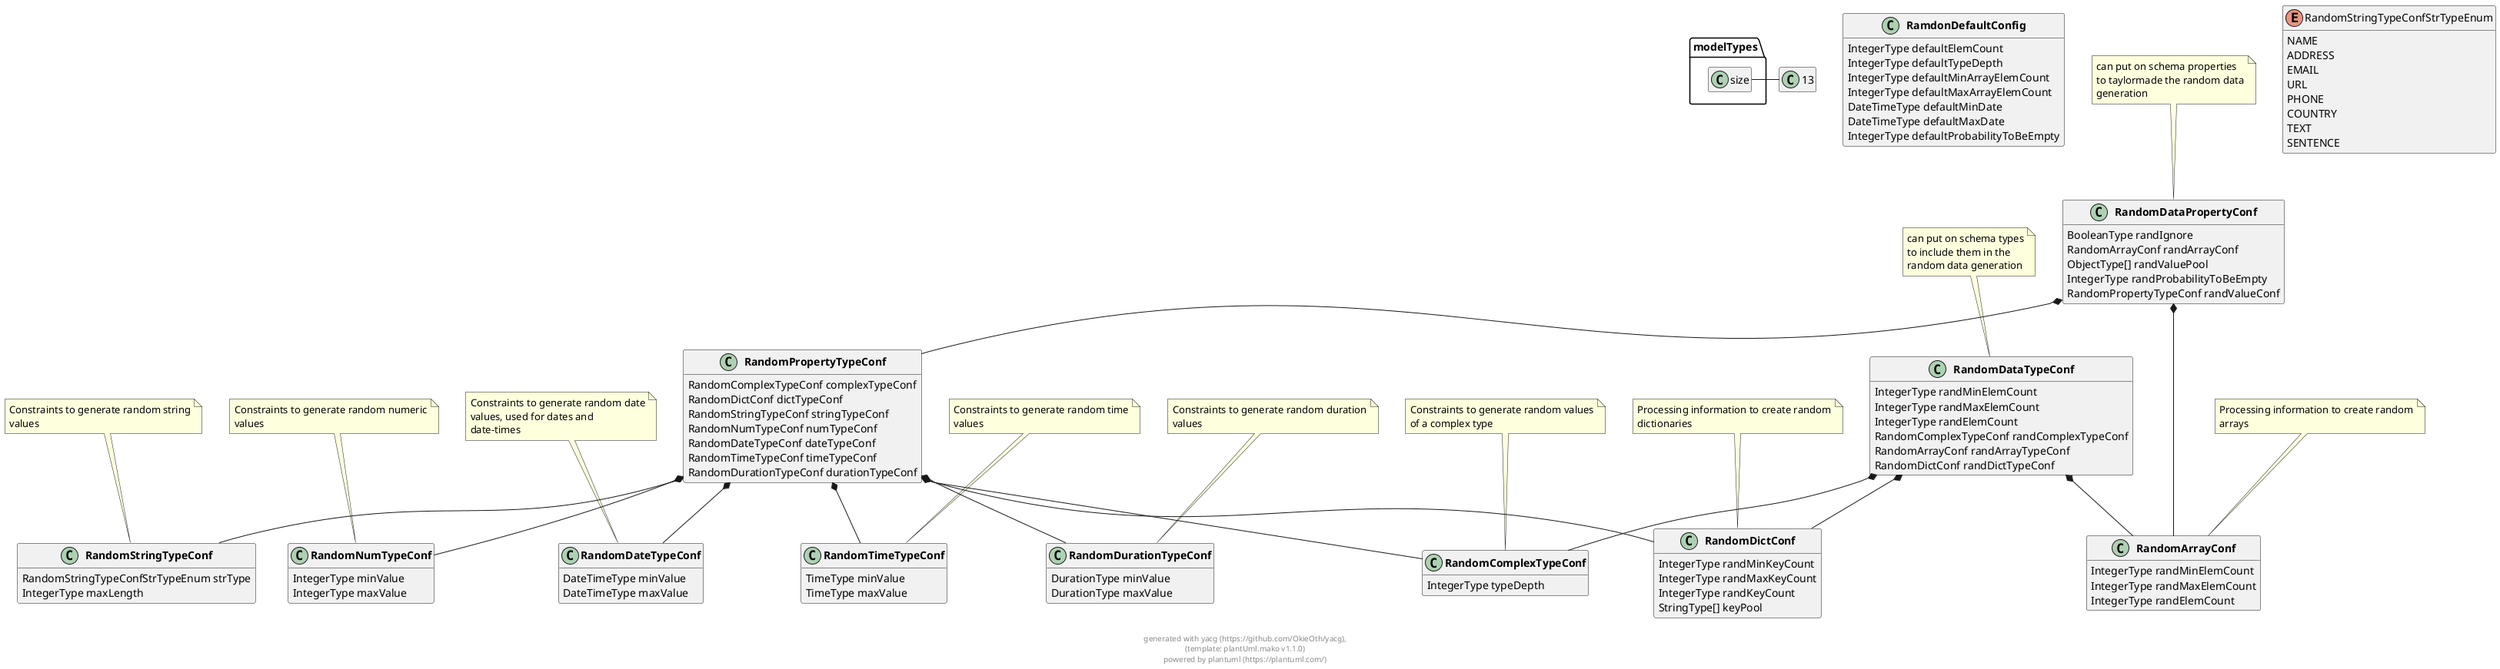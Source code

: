 
@startuml
hide empty methods
hide empty fields

modelTypes.size = 13


class "**RamdonDefaultConfig**" as RamdonDefaultConfig {
        IntegerType defaultElemCount
        IntegerType defaultTypeDepth
        IntegerType defaultMinArrayElemCount
        IntegerType defaultMaxArrayElemCount
        DateTimeType defaultMinDate
        DateTimeType defaultMaxDate
        IntegerType defaultProbabilityToBeEmpty
}

 

class "**RandomDataTypeConf**" as RandomDataTypeConf {
        IntegerType randMinElemCount
        IntegerType randMaxElemCount
        IntegerType randElemCount
        RandomComplexTypeConf randComplexTypeConf
        RandomArrayConf randArrayTypeConf
        RandomDictConf randDictTypeConf
}
note top: can put on schema types\nto include them in the\nrandom data generation

 

class "**RandomComplexTypeConf**" as RandomComplexTypeConf {
        IntegerType typeDepth
}
note top: Constraints to generate random values\nof a complex type

 

class "**RandomArrayConf**" as RandomArrayConf {
        IntegerType randMinElemCount
        IntegerType randMaxElemCount
        IntegerType randElemCount
}
note top: Processing information to create random\narrays

 

class "**RandomDictConf**" as RandomDictConf {
        IntegerType randMinKeyCount
        IntegerType randMaxKeyCount
        IntegerType randKeyCount
        StringType[] keyPool
}
note top: Processing information to create random\ndictionaries

 

class "**RandomDataPropertyConf**" as RandomDataPropertyConf {
        BooleanType randIgnore
        RandomArrayConf randArrayConf
        ObjectType[] randValuePool
        IntegerType randProbabilityToBeEmpty
        RandomPropertyTypeConf randValueConf
}
note top: can put on schema properties\nto taylormade the random data\ngeneration

 

class "**RandomPropertyTypeConf**" as RandomPropertyTypeConf {
        RandomComplexTypeConf complexTypeConf
        RandomDictConf dictTypeConf
        RandomStringTypeConf stringTypeConf
        RandomNumTypeConf numTypeConf
        RandomDateTypeConf dateTypeConf
        RandomTimeTypeConf timeTypeConf
        RandomDurationTypeConf durationTypeConf
}

 

class "**RandomStringTypeConf**" as RandomStringTypeConf {
        RandomStringTypeConfStrTypeEnum strType
        IntegerType maxLength
}
note top: Constraints to generate random string\nvalues

 

class "**RandomNumTypeConf**" as RandomNumTypeConf {
        IntegerType minValue
        IntegerType maxValue
}
note top: Constraints to generate random numeric\nvalues

 

class "**RandomDateTypeConf**" as RandomDateTypeConf {
        DateTimeType minValue
        DateTimeType maxValue
}
note top: Constraints to generate random date\nvalues, used for dates and\ndate-times

 

class "**RandomTimeTypeConf**" as RandomTimeTypeConf {
        TimeType minValue
        TimeType maxValue
}
note top: Constraints to generate random time\nvalues

 

class "**RandomDurationTypeConf**" as RandomDurationTypeConf {
        DurationType minValue
        DurationType maxValue
}
note top: Constraints to generate random duration\nvalues

 

enum "RandomStringTypeConfStrTypeEnum" as RandomStringTypeConfStrTypeEnum {
    NAME
    ADDRESS
    EMAIL
    URL
    PHONE
    COUNTRY
    TEXT
    SENTENCE
}


    







    



RandomDataTypeConf  *--  RandomComplexTypeConf

RandomDataTypeConf  *--  RandomArrayConf

RandomDataTypeConf  *--  RandomDictConf

    

    



    




    

RandomDataPropertyConf  *--  RandomArrayConf



RandomDataPropertyConf  *--  RandomPropertyTypeConf

    
RandomPropertyTypeConf  *--  RandomComplexTypeConf

RandomPropertyTypeConf  *--  RandomDictConf

RandomPropertyTypeConf  *--  RandomStringTypeConf

RandomPropertyTypeConf  *--  RandomNumTypeConf

RandomPropertyTypeConf  *--  RandomDateTypeConf

RandomPropertyTypeConf  *--  RandomTimeTypeConf

RandomPropertyTypeConf  *--  RandomDurationTypeConf

    


    


    


    


    


    

footer \ngenerated with yacg (https://github.com/OkieOth/yacg),\n(template: plantUml.mako v1.1.0)\npowered by plantuml (https://plantuml.com/)
@enduml
